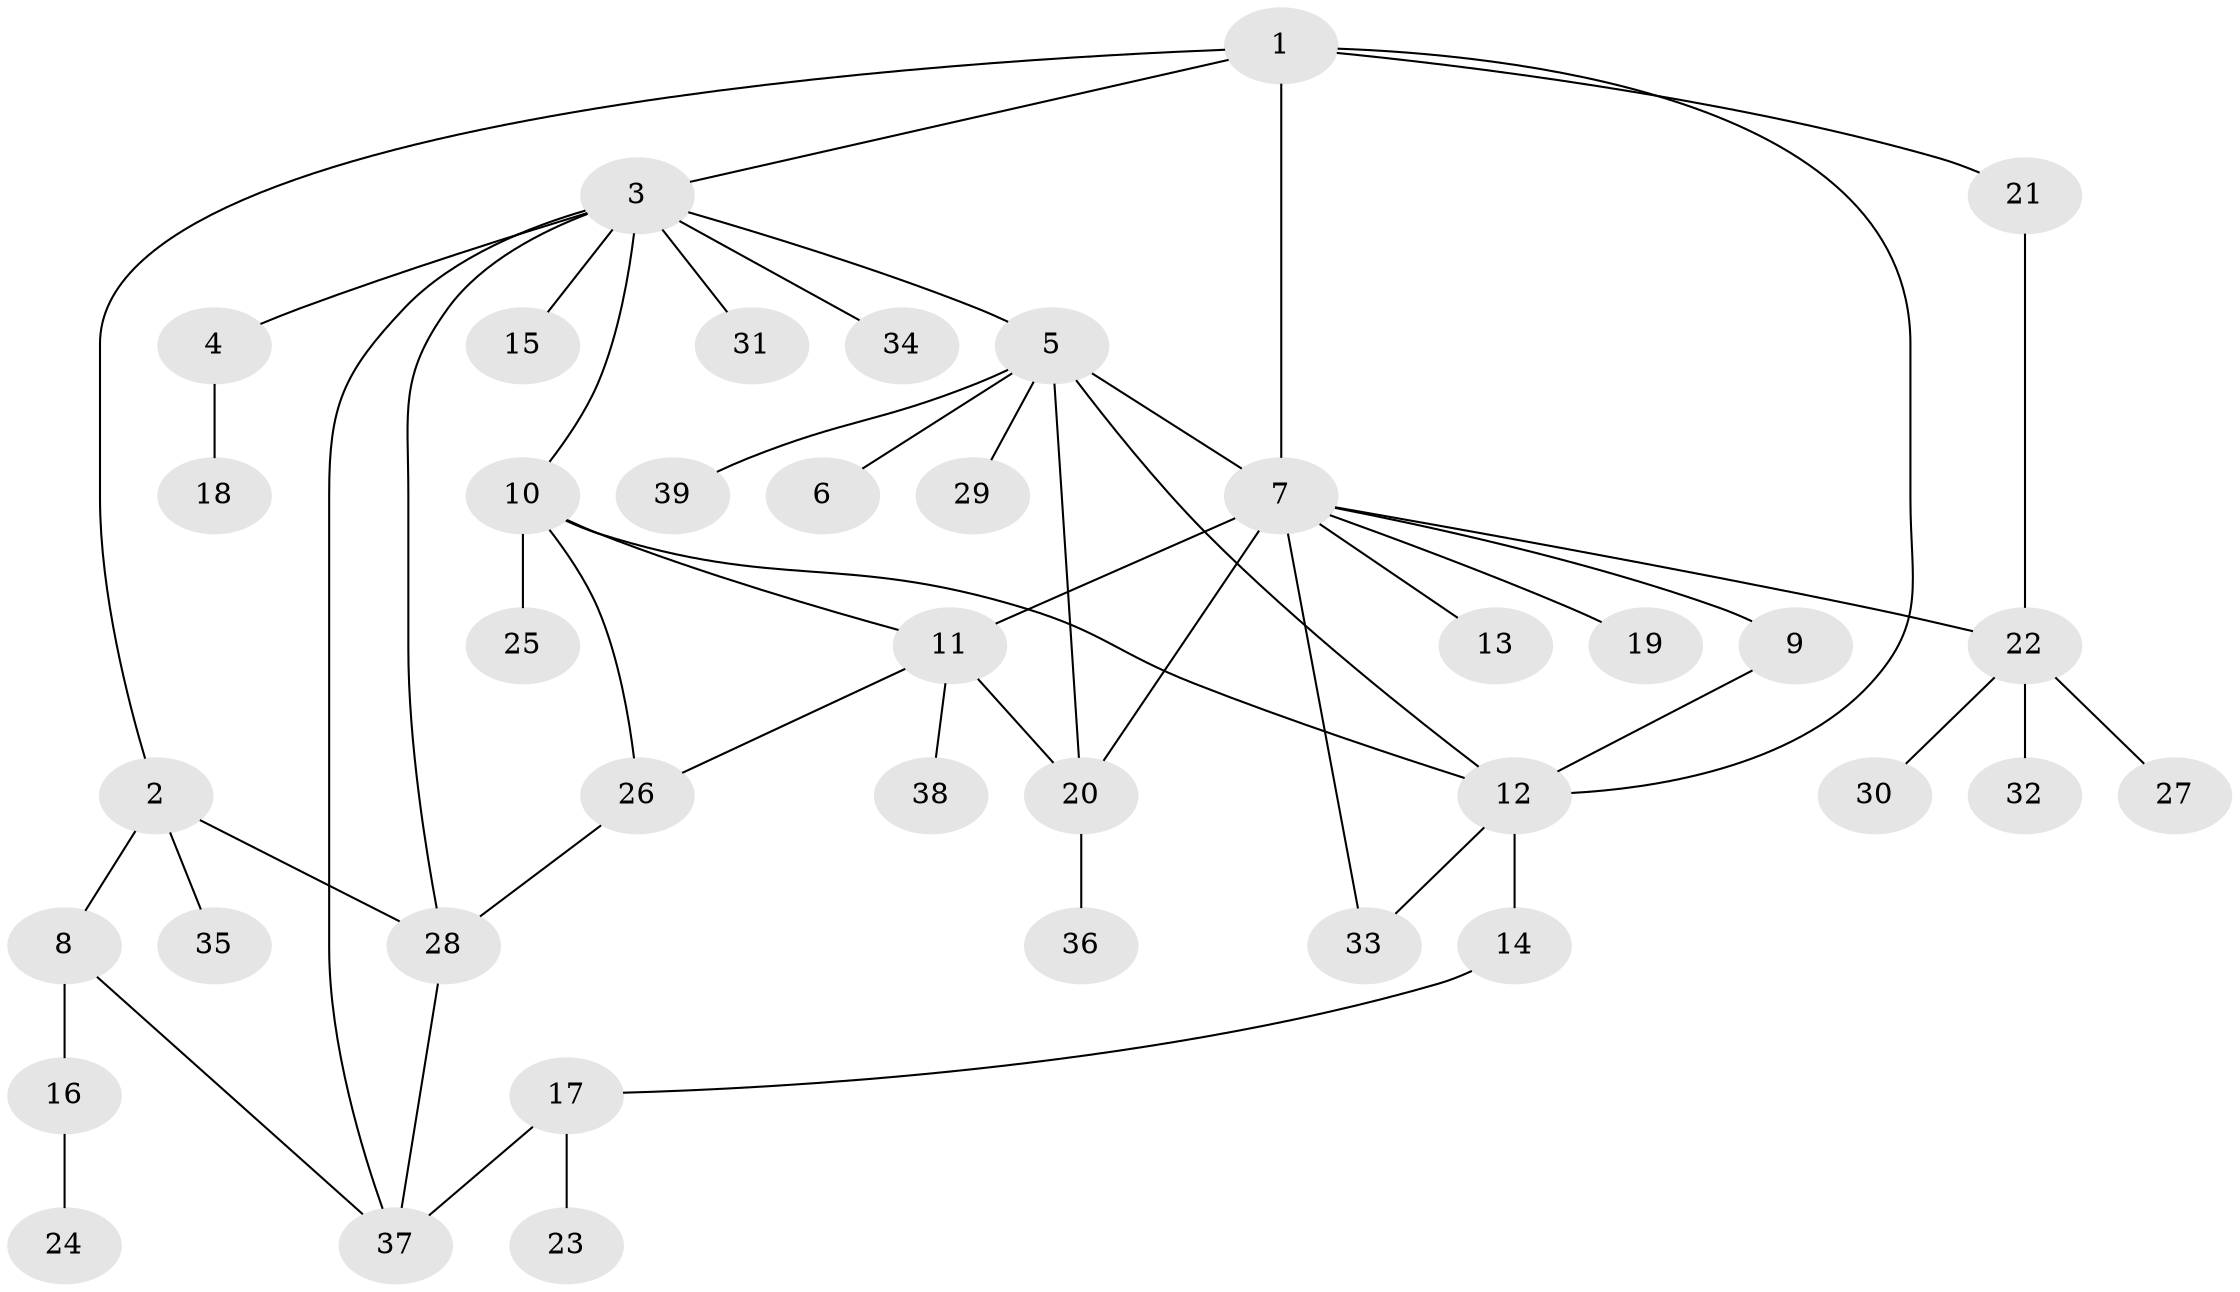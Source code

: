 // original degree distribution, {6: 0.02564102564102564, 5: 0.038461538461538464, 11: 0.02564102564102564, 1: 0.6025641025641025, 3: 0.05128205128205128, 8: 0.01282051282051282, 21: 0.01282051282051282, 4: 0.05128205128205128, 7: 0.01282051282051282, 2: 0.16666666666666666}
// Generated by graph-tools (version 1.1) at 2025/35/03/09/25 02:35:49]
// undirected, 39 vertices, 53 edges
graph export_dot {
graph [start="1"]
  node [color=gray90,style=filled];
  1;
  2;
  3;
  4;
  5;
  6;
  7;
  8;
  9;
  10;
  11;
  12;
  13;
  14;
  15;
  16;
  17;
  18;
  19;
  20;
  21;
  22;
  23;
  24;
  25;
  26;
  27;
  28;
  29;
  30;
  31;
  32;
  33;
  34;
  35;
  36;
  37;
  38;
  39;
  1 -- 2 [weight=1.0];
  1 -- 3 [weight=1.0];
  1 -- 7 [weight=1.0];
  1 -- 12 [weight=1.0];
  1 -- 21 [weight=1.0];
  2 -- 8 [weight=1.0];
  2 -- 28 [weight=1.0];
  2 -- 35 [weight=1.0];
  3 -- 4 [weight=1.0];
  3 -- 5 [weight=1.0];
  3 -- 10 [weight=1.0];
  3 -- 15 [weight=1.0];
  3 -- 28 [weight=1.0];
  3 -- 31 [weight=1.0];
  3 -- 34 [weight=1.0];
  3 -- 37 [weight=1.0];
  4 -- 18 [weight=1.0];
  5 -- 6 [weight=1.0];
  5 -- 7 [weight=1.0];
  5 -- 12 [weight=1.0];
  5 -- 20 [weight=1.0];
  5 -- 29 [weight=1.0];
  5 -- 39 [weight=1.0];
  7 -- 9 [weight=1.0];
  7 -- 11 [weight=12.0];
  7 -- 13 [weight=1.0];
  7 -- 19 [weight=1.0];
  7 -- 20 [weight=1.0];
  7 -- 22 [weight=1.0];
  7 -- 33 [weight=1.0];
  8 -- 16 [weight=1.0];
  8 -- 37 [weight=1.0];
  9 -- 12 [weight=1.0];
  10 -- 11 [weight=1.0];
  10 -- 12 [weight=1.0];
  10 -- 25 [weight=1.0];
  10 -- 26 [weight=1.0];
  11 -- 20 [weight=1.0];
  11 -- 26 [weight=1.0];
  11 -- 38 [weight=1.0];
  12 -- 14 [weight=5.0];
  12 -- 33 [weight=1.0];
  14 -- 17 [weight=1.0];
  16 -- 24 [weight=1.0];
  17 -- 23 [weight=1.0];
  17 -- 37 [weight=1.0];
  20 -- 36 [weight=1.0];
  21 -- 22 [weight=1.0];
  22 -- 27 [weight=1.0];
  22 -- 30 [weight=1.0];
  22 -- 32 [weight=1.0];
  26 -- 28 [weight=1.0];
  28 -- 37 [weight=1.0];
}
